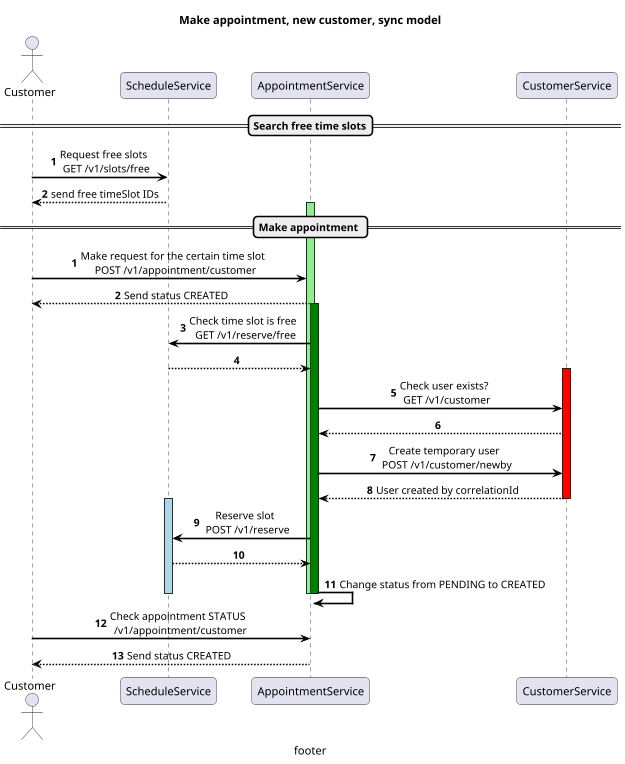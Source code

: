 @startuml
title Make appointment, new customer, sync model
caption footer
scale 0.8

hide unlinked

autonumber
skinparam {
    BackgroundColor white
    ArrowColor black
    ArrowThickness 2
    RoundCorner 10
    DefaultTextAlignment center
}
actor Customer as customer order 10
actor Administrator as admin
participant ScheduleService as sched_svc order 10
participant AppointmentService as app_svc order 15
participant CustomerService as cust_svc order 20
participant NotificationService as notif_svc order 25

== Search free time slots==
customer -> sched_svc : Request free slots \n GET /v1/slots/free
sched_svc --> customer : send free timeSlot IDs

== Make appointment ==
autonumber 1

activate app_svc #lightgreen
customer -> app_svc : Make request for the certain time slot \n POST /v1/appointment/customer
app_svc --> customer : Send status CREATED

activate app_svc #green
app_svc -> sched_svc : Check time slot is free \n GET /v1/reserve/free
sched_svc --> app_svc :

'alt if not exist the create temporary user
'    app_svc -> cust_svc : Create temporary user \n POST /v1/customer/newby
'    cust_svc -> app_svc : User created, send userId
'end

activate cust_svc #red
app_svc -> cust_svc : Check user exists? \n GET /v1/customer
cust_svc --> app_svc :
app_svc -> cust_svc : Create temporary user \n POST /v1/customer/newby
cust_svc --> app_svc : User created by correlationId
deactivate cust_svc

activate sched_svc #lightblue
app_svc -> sched_svc: Reserve slot \n POST /v1/reserve
sched_svc --> app_svc:
app_svc -> app_svc: Change status from PENDING to CREATED
deactivate sched_svc
deactivate app_svc
deactivate app_svc #lightgreen

customer -> app_svc : Check appointment STATUS \n /v1/appointment/customer
app_svc --> customer : Send status CREATED

@enduml